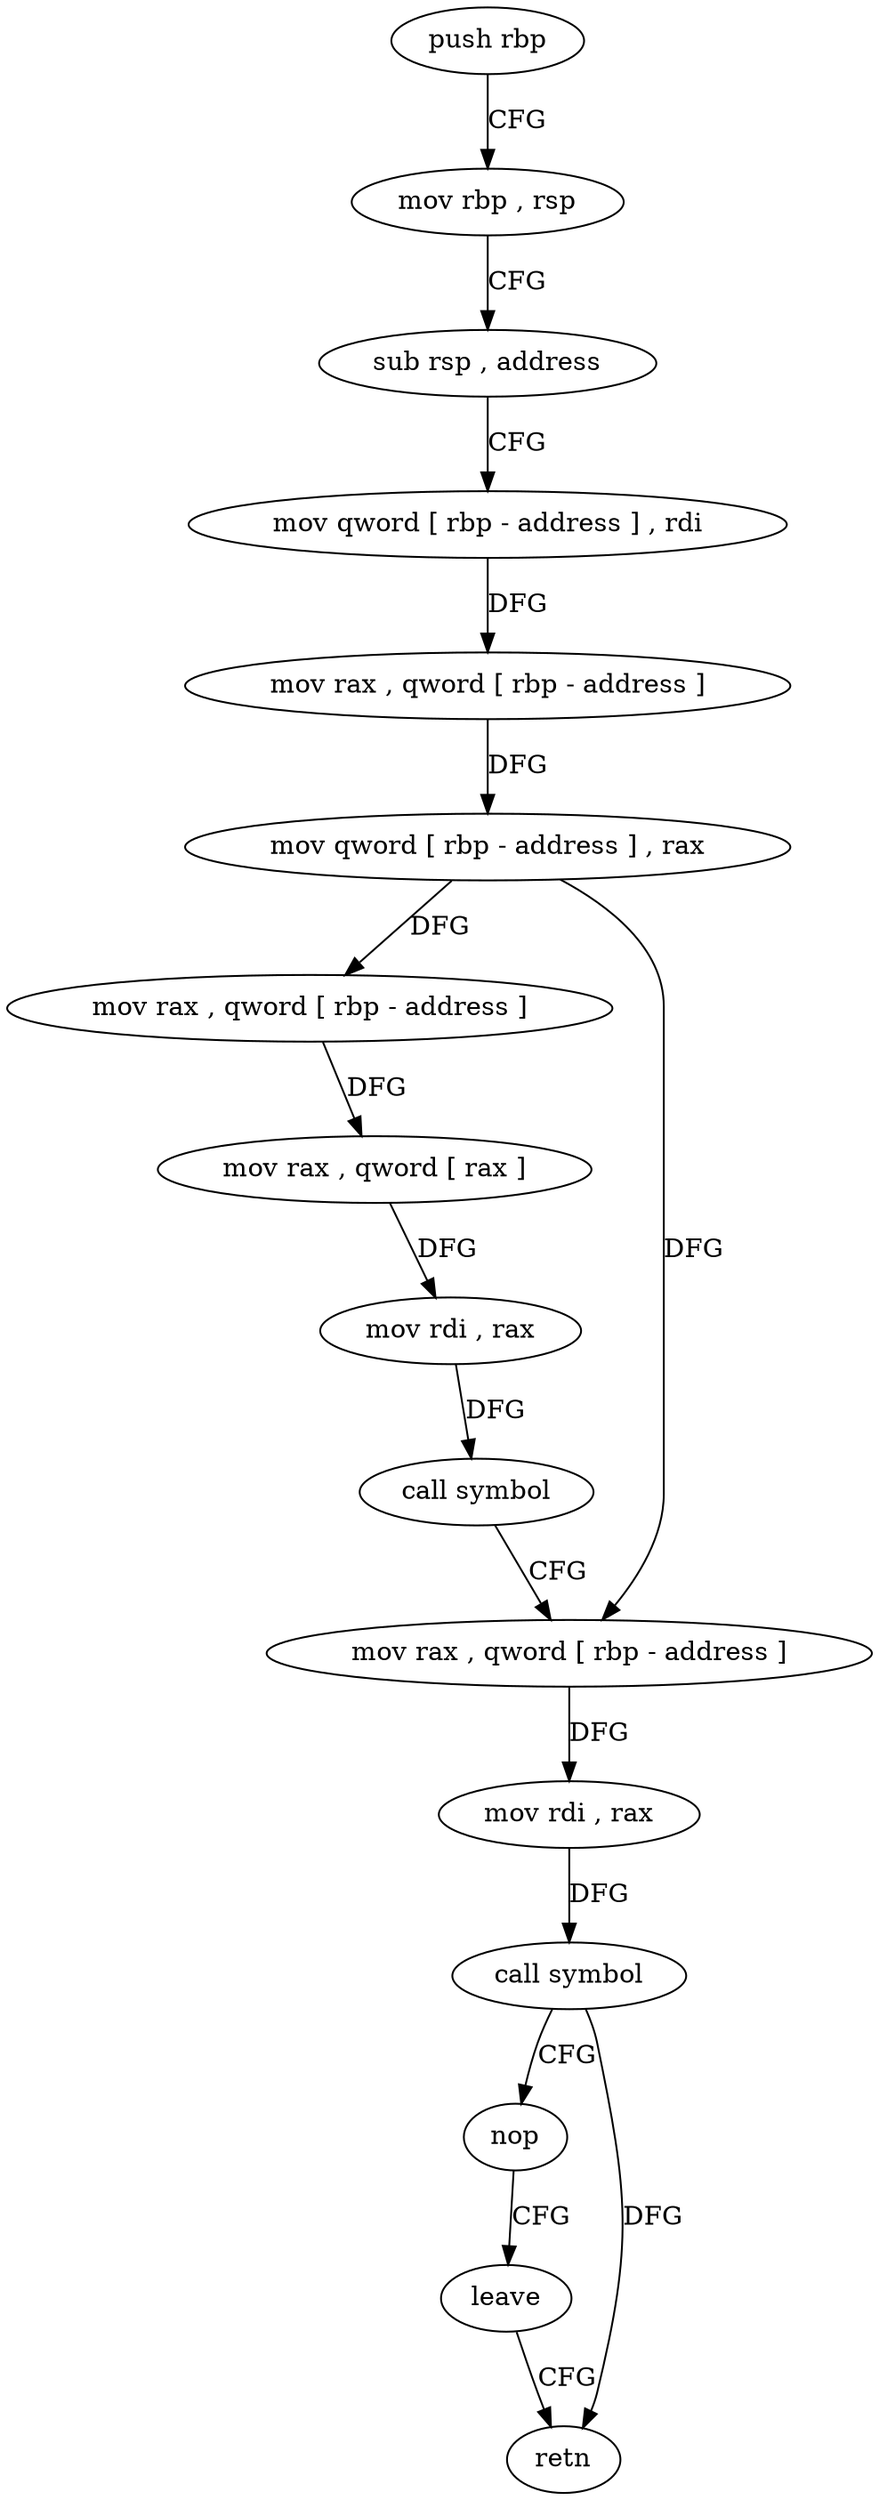 digraph "func" {
"229151" [label = "push rbp" ]
"229152" [label = "mov rbp , rsp" ]
"229155" [label = "sub rsp , address" ]
"229159" [label = "mov qword [ rbp - address ] , rdi" ]
"229163" [label = "mov rax , qword [ rbp - address ]" ]
"229167" [label = "mov qword [ rbp - address ] , rax" ]
"229171" [label = "mov rax , qword [ rbp - address ]" ]
"229175" [label = "mov rax , qword [ rax ]" ]
"229178" [label = "mov rdi , rax" ]
"229181" [label = "call symbol" ]
"229186" [label = "mov rax , qword [ rbp - address ]" ]
"229190" [label = "mov rdi , rax" ]
"229193" [label = "call symbol" ]
"229198" [label = "nop" ]
"229199" [label = "leave" ]
"229200" [label = "retn" ]
"229151" -> "229152" [ label = "CFG" ]
"229152" -> "229155" [ label = "CFG" ]
"229155" -> "229159" [ label = "CFG" ]
"229159" -> "229163" [ label = "DFG" ]
"229163" -> "229167" [ label = "DFG" ]
"229167" -> "229171" [ label = "DFG" ]
"229167" -> "229186" [ label = "DFG" ]
"229171" -> "229175" [ label = "DFG" ]
"229175" -> "229178" [ label = "DFG" ]
"229178" -> "229181" [ label = "DFG" ]
"229181" -> "229186" [ label = "CFG" ]
"229186" -> "229190" [ label = "DFG" ]
"229190" -> "229193" [ label = "DFG" ]
"229193" -> "229198" [ label = "CFG" ]
"229193" -> "229200" [ label = "DFG" ]
"229198" -> "229199" [ label = "CFG" ]
"229199" -> "229200" [ label = "CFG" ]
}
